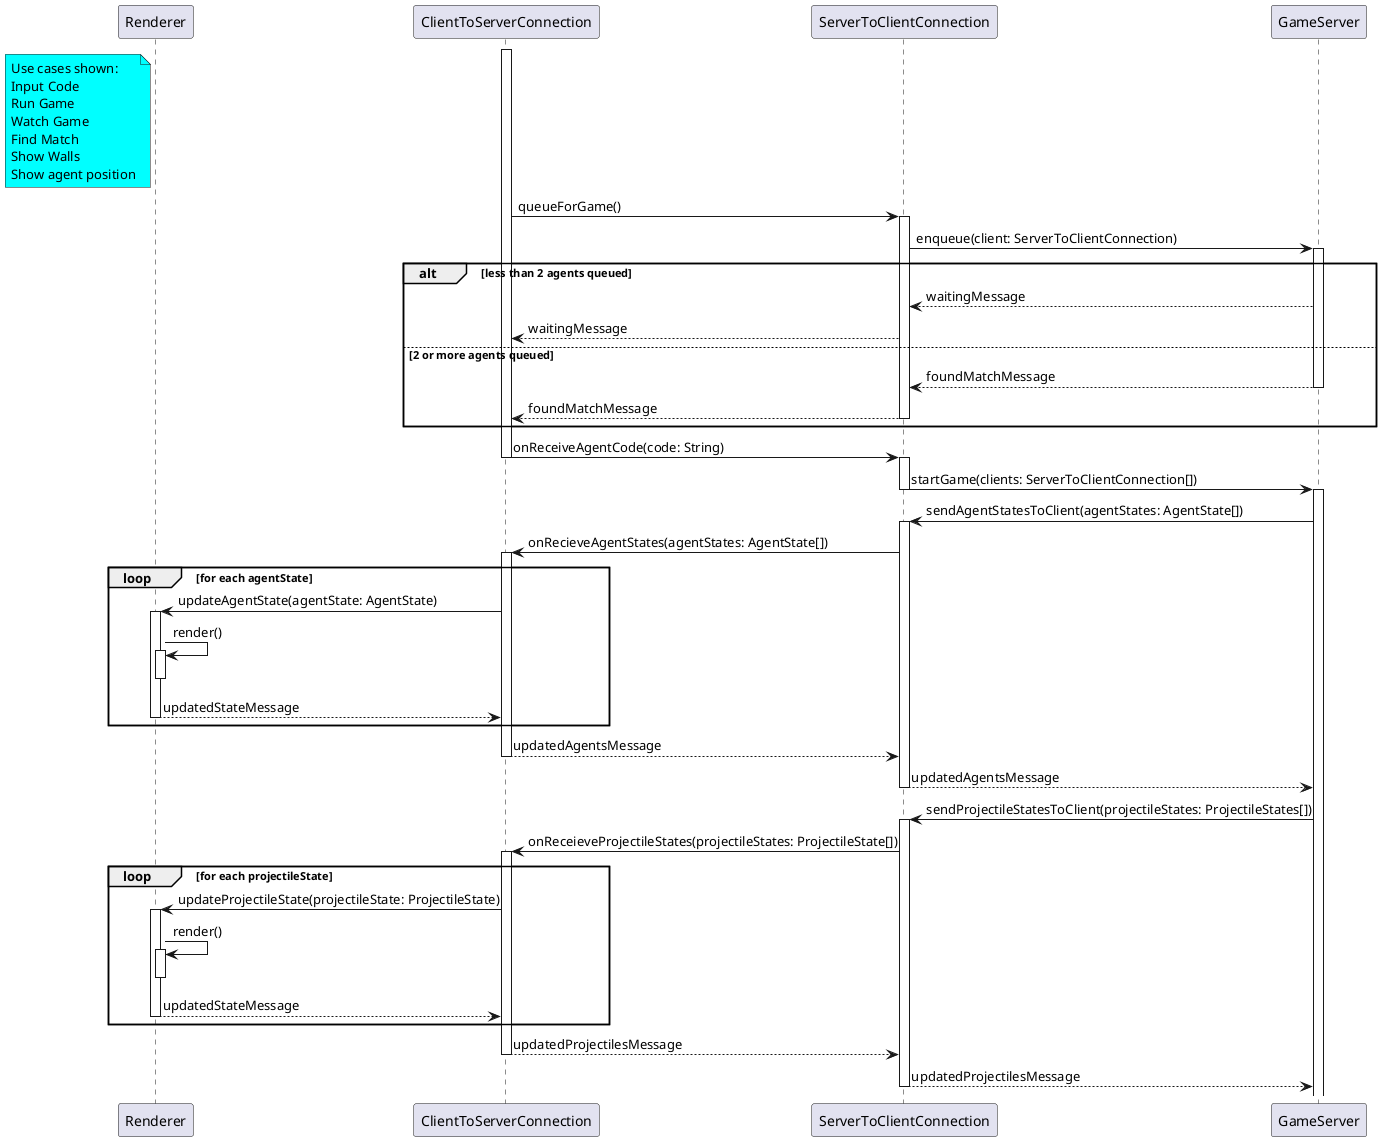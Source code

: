 @startuml
participant Renderer as r
participant ClientToServerConnection as c
participant ServerToClientConnection as s
participant GameServer as gs
note left of r #aqua
Use cases shown:
Input Code
Run Game
Watch Game
Find Match
Show Walls
Show agent position
end note
activate c
c -> s: queueForGame()
activate s
s -> gs: enqueue(client: ServerToClientConnection)
activate gs
alt less than 2 agents queued
    gs --> s: waitingMessage
    s --> c: waitingMessage
else 2 or more agents queued
    return foundMatchMessage
    return foundMatchMessage
end
c -> s: onReceiveAgentCode(code: String)
deactivate c
activate s
s -> gs: startGame(clients: ServerToClientConnection[])
deactivate s
activate gs
gs -> s: sendAgentStatesToClient(agentStates: AgentState[])
activate s
s -> c: onRecieveAgentStates(agentStates: AgentState[])
activate c
loop for each agentState
    c -> r: updateAgentState(agentState: AgentState)
    activate r
    r -> r: render()
    activate r
    deactivate r
    return updatedStateMessage
end
return updatedAgentsMessage
return updatedAgentsMessage
gs -> s: sendProjectileStatesToClient(projectileStates: ProjectileStates[])
activate s
s -> c: onReceieveProjectileStates(projectileStates: ProjectileState[])
activate c
loop for each projectileState
    c -> r: updateProjectileState(projectileState: ProjectileState)
    activate r
    r -> r: render()
    activate r
    deactivate r
    return updatedStateMessage
end
return updatedProjectilesMessage
return updatedProjectilesMessage
@enduml